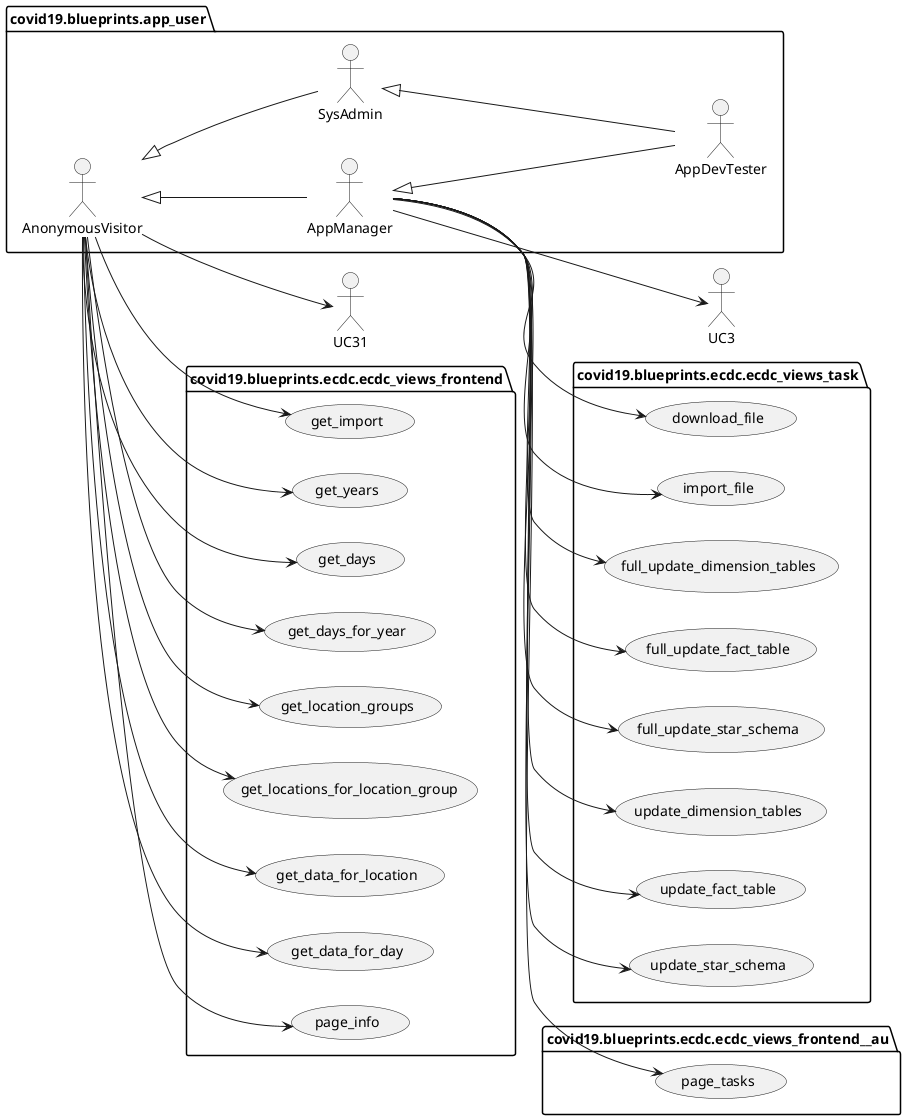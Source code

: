 @startuml

left to right direction

package covid19.blueprints.app_user {
	actor AnonymousVisitor as vu
	actor AppManager as au
	actor SysAdmin as su
	actor AppDevTester as du
}

package covid19.blueprints.app_user {
	vu <|-- au
	vu <|-- su
	su <|-- du
	au <|-- du
}

package covid19.blueprints.ecdc.ecdc_views_task {
	usecase download_file as UC1
	usecase import_file as UC2
	usecase full_update_dimension_tables as UC10
	usecase full_update_fact_table as UC11
	usecase full_update_star_schema as UC12
	usecase update_dimension_tables as UC20
	usecase update_fact_table as UC21
	usecase update_star_schema as UC22
}

au --> UC1
au --> UC2
au --> UC3
au --> UC10
au --> UC11
au --> UC12
au --> UC20
au --> UC21
au --> UC22

package covid19.blueprints.ecdc.ecdc_views_frontend {
	usecase get_import as UC30
	usecase get_years as UC40
	usecase get_days as UC41
	usecase get_days_for_year as UC42
	usecase get_location_groups as UC43
	usecase get_locations_for_location_group as UC44
	usecase get_data_for_location as UC45
	usecase get_data_for_day as UC46
    usecase page_info as UC80
}

vu --> UC30
vu --> UC31
vu --> UC40
vu --> UC41
vu --> UC42
vu --> UC43
vu --> UC44
vu --> UC45
vu --> UC46
vu --> UC80

package covid19.blueprints.ecdc.ecdc_views_frontend__au {
    usecase page_tasks as UC81
}

au --> UC81

@enduml
